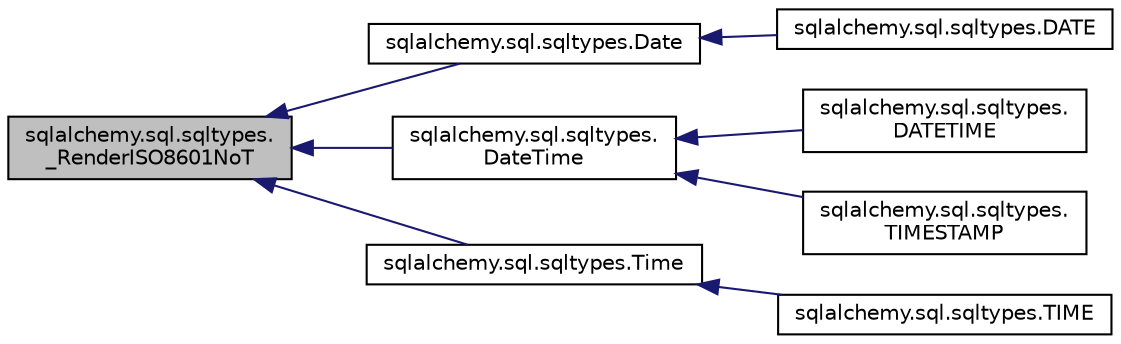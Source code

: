 digraph "sqlalchemy.sql.sqltypes._RenderISO8601NoT"
{
 // LATEX_PDF_SIZE
  edge [fontname="Helvetica",fontsize="10",labelfontname="Helvetica",labelfontsize="10"];
  node [fontname="Helvetica",fontsize="10",shape=record];
  rankdir="LR";
  Node1 [label="sqlalchemy.sql.sqltypes.\l_RenderISO8601NoT",height=0.2,width=0.4,color="black", fillcolor="grey75", style="filled", fontcolor="black",tooltip=" "];
  Node1 -> Node2 [dir="back",color="midnightblue",fontsize="10",style="solid",fontname="Helvetica"];
  Node2 [label="sqlalchemy.sql.sqltypes.Date",height=0.2,width=0.4,color="black", fillcolor="white", style="filled",URL="$classsqlalchemy_1_1sql_1_1sqltypes_1_1Date.html",tooltip=" "];
  Node2 -> Node3 [dir="back",color="midnightblue",fontsize="10",style="solid",fontname="Helvetica"];
  Node3 [label="sqlalchemy.sql.sqltypes.DATE",height=0.2,width=0.4,color="black", fillcolor="white", style="filled",URL="$classsqlalchemy_1_1sql_1_1sqltypes_1_1DATE.html",tooltip=" "];
  Node1 -> Node4 [dir="back",color="midnightblue",fontsize="10",style="solid",fontname="Helvetica"];
  Node4 [label="sqlalchemy.sql.sqltypes.\lDateTime",height=0.2,width=0.4,color="black", fillcolor="white", style="filled",URL="$classsqlalchemy_1_1sql_1_1sqltypes_1_1DateTime.html",tooltip=" "];
  Node4 -> Node5 [dir="back",color="midnightblue",fontsize="10",style="solid",fontname="Helvetica"];
  Node5 [label="sqlalchemy.sql.sqltypes.\lDATETIME",height=0.2,width=0.4,color="black", fillcolor="white", style="filled",URL="$classsqlalchemy_1_1sql_1_1sqltypes_1_1DATETIME.html",tooltip=" "];
  Node4 -> Node6 [dir="back",color="midnightblue",fontsize="10",style="solid",fontname="Helvetica"];
  Node6 [label="sqlalchemy.sql.sqltypes.\lTIMESTAMP",height=0.2,width=0.4,color="black", fillcolor="white", style="filled",URL="$classsqlalchemy_1_1sql_1_1sqltypes_1_1TIMESTAMP.html",tooltip=" "];
  Node1 -> Node7 [dir="back",color="midnightblue",fontsize="10",style="solid",fontname="Helvetica"];
  Node7 [label="sqlalchemy.sql.sqltypes.Time",height=0.2,width=0.4,color="black", fillcolor="white", style="filled",URL="$classsqlalchemy_1_1sql_1_1sqltypes_1_1Time.html",tooltip=" "];
  Node7 -> Node8 [dir="back",color="midnightblue",fontsize="10",style="solid",fontname="Helvetica"];
  Node8 [label="sqlalchemy.sql.sqltypes.TIME",height=0.2,width=0.4,color="black", fillcolor="white", style="filled",URL="$classsqlalchemy_1_1sql_1_1sqltypes_1_1TIME.html",tooltip=" "];
}
